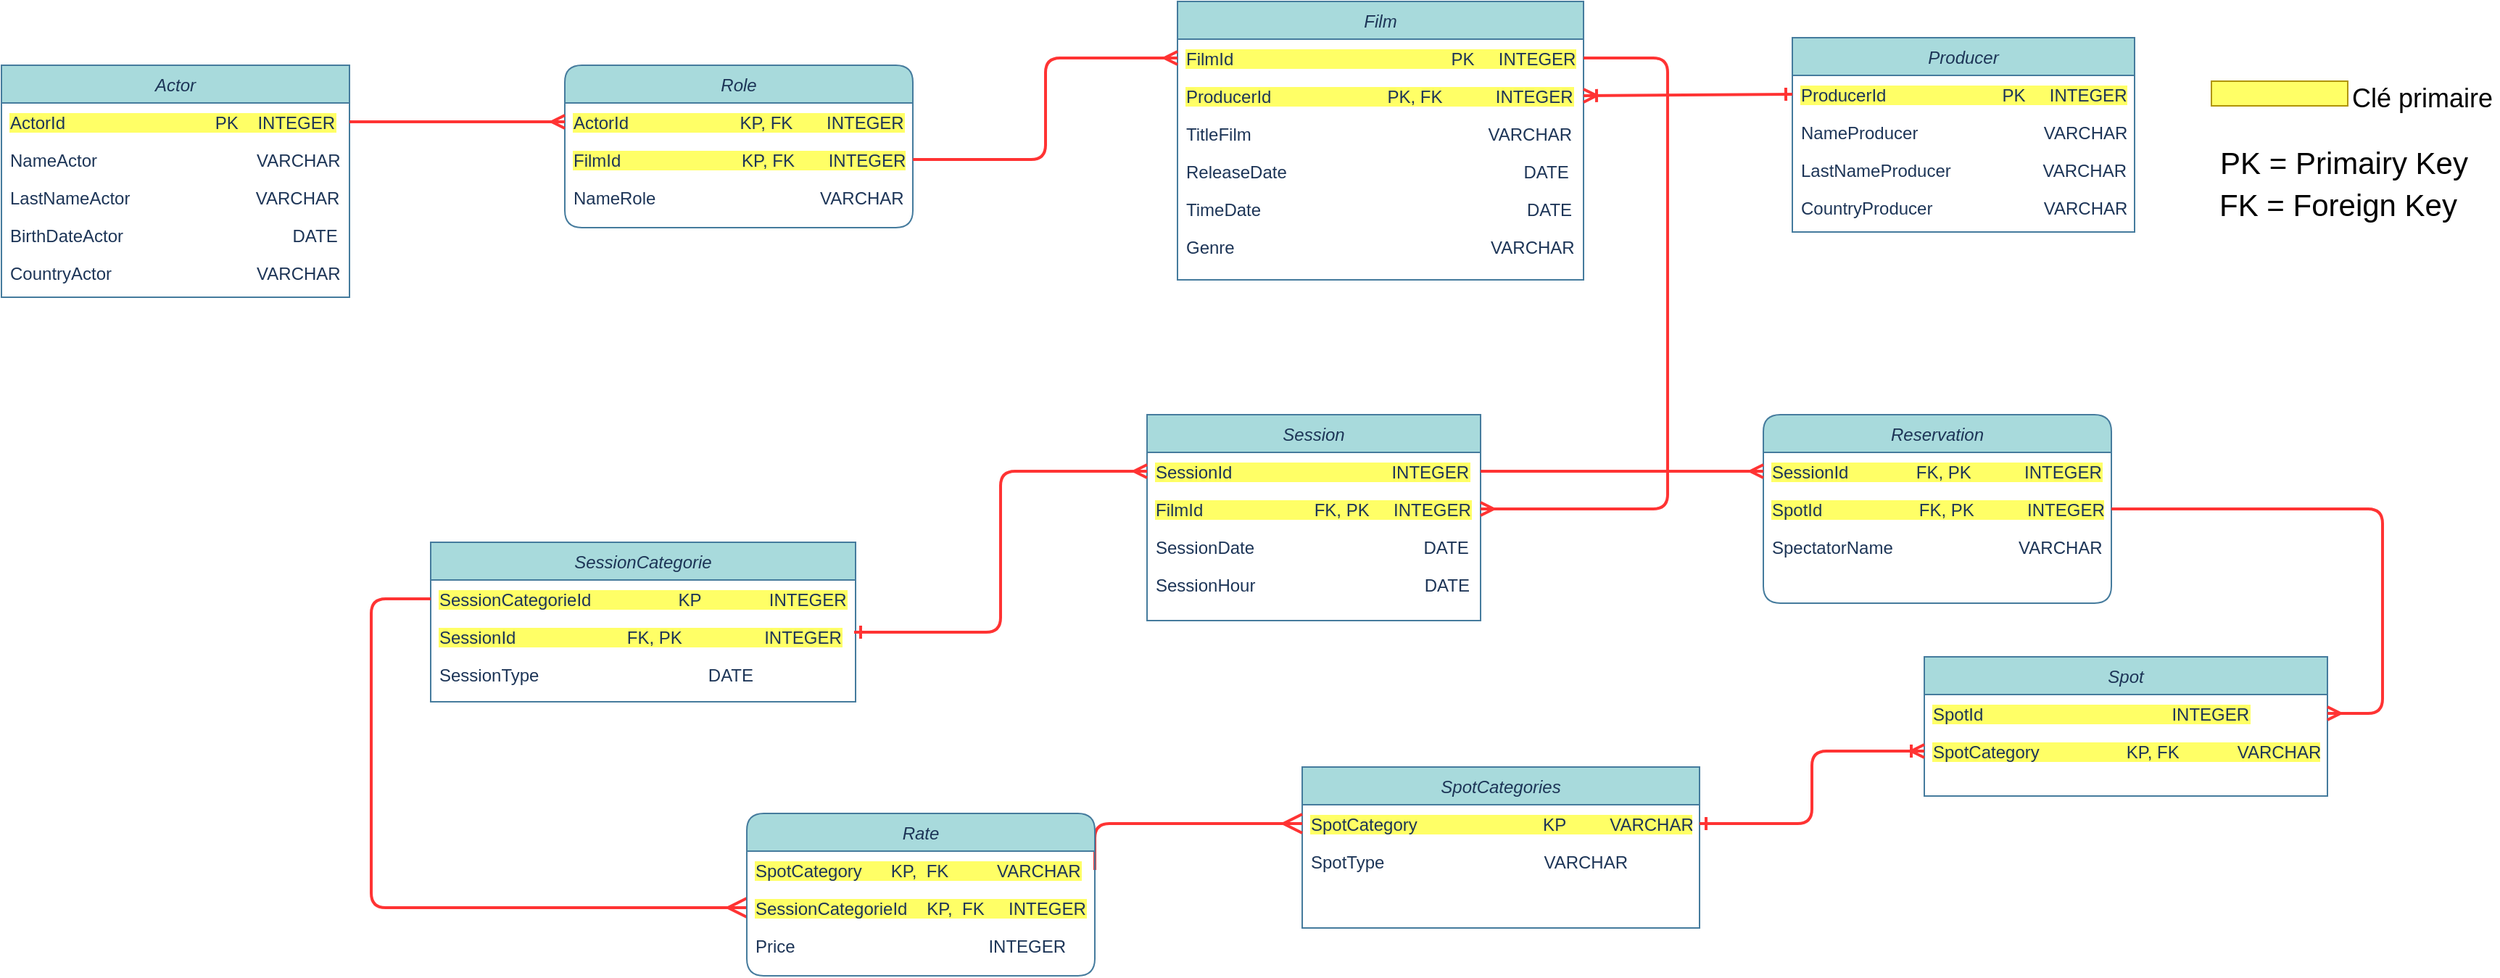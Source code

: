 <mxfile>
    <diagram id="C5RBs43oDa-KdzZeNtuy" name="Page-1">
        <mxGraphModel dx="2920" dy="767" grid="0" gridSize="10" guides="1" tooltips="1" connect="1" arrows="1" fold="1" page="0" pageScale="1" pageWidth="827" pageHeight="1169" background="#ffffff" math="0" shadow="0">
            <root>
                <mxCell id="WIyWlLk6GJQsqaUBKTNV-0"/>
                <mxCell id="WIyWlLk6GJQsqaUBKTNV-1" parent="WIyWlLk6GJQsqaUBKTNV-0"/>
                <mxCell id="zkfFHV4jXpPFQw0GAbJ--0" value="Actor" style="swimlane;fontStyle=2;align=center;verticalAlign=top;childLayout=stackLayout;horizontal=1;startSize=26;horizontalStack=0;resizeParent=1;resizeLast=0;collapsible=1;marginBottom=0;rounded=0;shadow=0;strokeWidth=1;fillColor=#A8DADC;strokeColor=#457B9D;fontColor=#1D3557;" parent="WIyWlLk6GJQsqaUBKTNV-1" vertex="1">
                    <mxGeometry x="-812" y="86" width="240" height="160" as="geometry">
                        <mxRectangle x="230" y="140" width="160" height="26" as="alternateBounds"/>
                    </mxGeometry>
                </mxCell>
                <mxCell id="zkfFHV4jXpPFQw0GAbJ--1" value="ActorId                               PK    INTEGER" style="text;align=left;verticalAlign=top;spacingLeft=4;spacingRight=4;overflow=hidden;rotatable=0;points=[[0,0.5],[1,0.5]];portConstraint=eastwest;fontColor=#1D3557;labelBackgroundColor=#FFFF66;" parent="zkfFHV4jXpPFQw0GAbJ--0" vertex="1">
                    <mxGeometry y="26" width="240" height="26" as="geometry"/>
                </mxCell>
                <mxCell id="zkfFHV4jXpPFQw0GAbJ--2" value="NameActor                                 VARCHAR        " style="text;align=left;verticalAlign=top;spacingLeft=4;spacingRight=4;overflow=hidden;rotatable=0;points=[[0,0.5],[1,0.5]];portConstraint=eastwest;rounded=0;shadow=0;html=0;fontColor=#1D3557;" parent="zkfFHV4jXpPFQw0GAbJ--0" vertex="1">
                    <mxGeometry y="52" width="240" height="26" as="geometry"/>
                </mxCell>
                <mxCell id="zkfFHV4jXpPFQw0GAbJ--3" value="LastNameActor                          VARCHAR&#10;    " style="text;align=left;verticalAlign=top;spacingLeft=4;spacingRight=4;overflow=hidden;rotatable=0;points=[[0,0.5],[1,0.5]];portConstraint=eastwest;rounded=0;shadow=0;html=0;fontColor=#1D3557;" parent="zkfFHV4jXpPFQw0GAbJ--0" vertex="1">
                    <mxGeometry y="78" width="240" height="26" as="geometry"/>
                </mxCell>
                <mxCell id="33" value="BirthDateActor                                   DATE&#10;    " style="text;align=left;verticalAlign=top;spacingLeft=4;spacingRight=4;overflow=hidden;rotatable=0;points=[[0,0.5],[1,0.5]];portConstraint=eastwest;rounded=0;shadow=0;html=0;fontColor=#1D3557;" parent="zkfFHV4jXpPFQw0GAbJ--0" vertex="1">
                    <mxGeometry y="104" width="240" height="26" as="geometry"/>
                </mxCell>
                <mxCell id="34" value="CountryActor                              VARCHAR&#10;    " style="text;align=left;verticalAlign=top;spacingLeft=4;spacingRight=4;overflow=hidden;rotatable=0;points=[[0,0.5],[1,0.5]];portConstraint=eastwest;rounded=0;shadow=0;html=0;fontColor=#1D3557;" parent="zkfFHV4jXpPFQw0GAbJ--0" vertex="1">
                    <mxGeometry y="130" width="240" height="26" as="geometry"/>
                </mxCell>
                <mxCell id="m7i6g0grJaD8s1bZtLf1-5" value="Film" style="swimlane;fontStyle=2;align=center;verticalAlign=top;childLayout=stackLayout;horizontal=1;startSize=26;horizontalStack=0;resizeParent=1;resizeLast=0;collapsible=1;marginBottom=0;rounded=0;shadow=0;strokeWidth=1;fillColor=#A8DADC;strokeColor=#457B9D;fontColor=#1D3557;" parent="WIyWlLk6GJQsqaUBKTNV-1" vertex="1">
                    <mxGeometry x="-1" y="42" width="280" height="192" as="geometry">
                        <mxRectangle x="230" y="140" width="160" height="26" as="alternateBounds"/>
                    </mxGeometry>
                </mxCell>
                <mxCell id="m7i6g0grJaD8s1bZtLf1-6" value="FilmId                                             PK     INTEGER" style="text;align=left;verticalAlign=top;spacingLeft=4;spacingRight=4;overflow=hidden;rotatable=0;points=[[0,0.5],[1,0.5]];portConstraint=eastwest;fontColor=#1D3557;labelBackgroundColor=#FFFF66;" parent="m7i6g0grJaD8s1bZtLf1-5" vertex="1">
                    <mxGeometry y="26" width="280" height="26" as="geometry"/>
                </mxCell>
                <mxCell id="84" value="ProducerId                        PK, FK           INTEGER" style="text;align=left;verticalAlign=top;spacingLeft=4;spacingRight=4;overflow=hidden;rotatable=0;points=[[0,0.5],[1,0.5]];portConstraint=eastwest;fontColor=#1D3557;labelBackgroundColor=#FFFF66;" parent="m7i6g0grJaD8s1bZtLf1-5" vertex="1">
                    <mxGeometry y="52" width="280" height="26" as="geometry"/>
                </mxCell>
                <mxCell id="m7i6g0grJaD8s1bZtLf1-7" value="TitleFilm                                                 VARCHAR        " style="text;align=left;verticalAlign=top;spacingLeft=4;spacingRight=4;overflow=hidden;rotatable=0;points=[[0,0.5],[1,0.5]];portConstraint=eastwest;rounded=0;shadow=0;html=0;fontColor=#1D3557;" parent="m7i6g0grJaD8s1bZtLf1-5" vertex="1">
                    <mxGeometry y="78" width="280" height="26" as="geometry"/>
                </mxCell>
                <mxCell id="m7i6g0grJaD8s1bZtLf1-8" value="ReleaseDate                                                 DATE&#10;    " style="text;align=left;verticalAlign=top;spacingLeft=4;spacingRight=4;overflow=hidden;rotatable=0;points=[[0,0.5],[1,0.5]];portConstraint=eastwest;rounded=0;shadow=0;html=0;fontColor=#1D3557;" parent="m7i6g0grJaD8s1bZtLf1-5" vertex="1">
                    <mxGeometry y="104" width="280" height="26" as="geometry"/>
                </mxCell>
                <mxCell id="27" value="TimeDate                                                       DATE&#10;    " style="text;align=left;verticalAlign=top;spacingLeft=4;spacingRight=4;overflow=hidden;rotatable=0;points=[[0,0.5],[1,0.5]];portConstraint=eastwest;rounded=0;shadow=0;html=0;fontColor=#1D3557;" parent="m7i6g0grJaD8s1bZtLf1-5" vertex="1">
                    <mxGeometry y="130" width="280" height="26" as="geometry"/>
                </mxCell>
                <mxCell id="102" value="Genre                                                     VARCHAR&#10;    " style="text;align=left;verticalAlign=top;spacingLeft=4;spacingRight=4;overflow=hidden;rotatable=0;points=[[0,0.5],[1,0.5]];portConstraint=eastwest;rounded=0;shadow=0;html=0;fontColor=#1D3557;" parent="m7i6g0grJaD8s1bZtLf1-5" vertex="1">
                    <mxGeometry y="156" width="280" height="31" as="geometry"/>
                </mxCell>
                <mxCell id="m7i6g0grJaD8s1bZtLf1-12" value="Producer" style="swimlane;fontStyle=2;align=center;verticalAlign=top;childLayout=stackLayout;horizontal=1;startSize=26;horizontalStack=0;resizeParent=1;resizeLast=0;collapsible=1;marginBottom=0;rounded=0;shadow=0;strokeWidth=1;fillColor=#A8DADC;strokeColor=#457B9D;fontColor=#1D3557;" parent="WIyWlLk6GJQsqaUBKTNV-1" vertex="1">
                    <mxGeometry x="423" y="67" width="236" height="134" as="geometry">
                        <mxRectangle x="230" y="140" width="160" height="26" as="alternateBounds"/>
                    </mxGeometry>
                </mxCell>
                <mxCell id="m7i6g0grJaD8s1bZtLf1-13" value="ProducerId                        PK     INTEGER" style="text;align=left;verticalAlign=top;spacingLeft=4;spacingRight=4;overflow=hidden;rotatable=0;points=[[0,0.5],[1,0.5]];portConstraint=eastwest;fontColor=#1D3557;labelBackgroundColor=#FFFF66;" parent="m7i6g0grJaD8s1bZtLf1-12" vertex="1">
                    <mxGeometry y="26" width="236" height="26" as="geometry"/>
                </mxCell>
                <mxCell id="m7i6g0grJaD8s1bZtLf1-14" value="NameProducer                          VARCHAR        " style="text;align=left;verticalAlign=top;spacingLeft=4;spacingRight=4;overflow=hidden;rotatable=0;points=[[0,0.5],[1,0.5]];portConstraint=eastwest;rounded=0;shadow=0;html=0;fontColor=#1D3557;" parent="m7i6g0grJaD8s1bZtLf1-12" vertex="1">
                    <mxGeometry y="52" width="236" height="26" as="geometry"/>
                </mxCell>
                <mxCell id="m7i6g0grJaD8s1bZtLf1-15" value="LastNameProducer                   VARCHAR&#10;    " style="text;align=left;verticalAlign=top;spacingLeft=4;spacingRight=4;overflow=hidden;rotatable=0;points=[[0,0.5],[1,0.5]];portConstraint=eastwest;rounded=0;shadow=0;html=0;fontColor=#1D3557;" parent="m7i6g0grJaD8s1bZtLf1-12" vertex="1">
                    <mxGeometry y="78" width="236" height="26" as="geometry"/>
                </mxCell>
                <mxCell id="31" value="CountryProducer                       VARCHAR&#10;    " style="text;align=left;verticalAlign=top;spacingLeft=4;spacingRight=4;overflow=hidden;rotatable=0;points=[[0,0.5],[1,0.5]];portConstraint=eastwest;rounded=0;shadow=0;html=0;fontColor=#1D3557;" parent="m7i6g0grJaD8s1bZtLf1-12" vertex="1">
                    <mxGeometry y="104" width="236" height="26" as="geometry"/>
                </mxCell>
                <mxCell id="m7i6g0grJaD8s1bZtLf1-20" value="" style="endArrow=ERoneToMany;endFill=0;shadow=0;strokeWidth=2;rounded=0;edgeStyle=elbowEdgeStyle;elbow=vertical;exitX=0;exitY=0.5;exitDx=0;exitDy=0;fontColor=#1D3557;labelBackgroundColor=#F1FAEE;entryX=1;entryY=0.5;entryDx=0;entryDy=0;strokeColor=#FF3333;startArrow=ERone;startFill=0;" parent="WIyWlLk6GJQsqaUBKTNV-1" source="m7i6g0grJaD8s1bZtLf1-13" target="84" edge="1">
                    <mxGeometry width="160" relative="1" as="geometry">
                        <mxPoint x="390" y="110" as="sourcePoint"/>
                        <mxPoint x="298" y="103" as="targetPoint"/>
                        <Array as="points">
                            <mxPoint x="364" y="107"/>
                            <mxPoint x="280" y="114.5"/>
                        </Array>
                    </mxGeometry>
                </mxCell>
                <mxCell id="m7i6g0grJaD8s1bZtLf1-30" value="" style="edgeStyle=orthogonalEdgeStyle;rounded=0;orthogonalLoop=1;jettySize=auto;html=1;exitX=0.5;exitY=0;exitDx=0;exitDy=0;entryX=0.5;entryY=0;entryDx=0;entryDy=0;strokeColor=#457B9D;fontColor=#1D3557;labelBackgroundColor=#F1FAEE;" parent="WIyWlLk6GJQsqaUBKTNV-1" source="m7i6g0grJaD8s1bZtLf1-23" target="m7i6g0grJaD8s1bZtLf1-23" edge="1">
                    <mxGeometry relative="1" as="geometry"/>
                </mxCell>
                <mxCell id="m7i6g0grJaD8s1bZtLf1-23" value="Session" style="swimlane;fontStyle=2;align=center;verticalAlign=top;childLayout=stackLayout;horizontal=1;startSize=26;horizontalStack=0;resizeParent=1;resizeLast=0;collapsible=1;marginBottom=0;rounded=0;shadow=0;strokeWidth=1;fillColor=#A8DADC;strokeColor=#457B9D;fontColor=#1D3557;" parent="WIyWlLk6GJQsqaUBKTNV-1" vertex="1">
                    <mxGeometry x="-22" y="327" width="230" height="142" as="geometry">
                        <mxRectangle x="230" y="140" width="160" height="26" as="alternateBounds"/>
                    </mxGeometry>
                </mxCell>
                <mxCell id="m7i6g0grJaD8s1bZtLf1-24" value="SessionId                                 INTEGER" style="text;align=left;verticalAlign=top;spacingLeft=4;spacingRight=4;overflow=hidden;rotatable=0;points=[[0,0.5],[1,0.5]];portConstraint=eastwest;fontColor=#1D3557;labelBackgroundColor=#FFFF66;" parent="m7i6g0grJaD8s1bZtLf1-23" vertex="1">
                    <mxGeometry y="26" width="230" height="26" as="geometry"/>
                </mxCell>
                <mxCell id="89" value="FilmId                       FK, PK     INTEGER" style="text;align=left;verticalAlign=top;spacingLeft=4;spacingRight=4;overflow=hidden;rotatable=0;points=[[0,0.5],[1,0.5]];portConstraint=eastwest;fontColor=#1D3557;labelBackgroundColor=#FFFF66;" parent="m7i6g0grJaD8s1bZtLf1-23" vertex="1">
                    <mxGeometry y="52" width="230" height="26" as="geometry"/>
                </mxCell>
                <mxCell id="m7i6g0grJaD8s1bZtLf1-25" value="SessionDate                                   DATE        " style="text;align=left;verticalAlign=top;spacingLeft=4;spacingRight=4;overflow=hidden;rotatable=0;points=[[0,0.5],[1,0.5]];portConstraint=eastwest;rounded=0;shadow=0;html=0;fontColor=#1D3557;" parent="m7i6g0grJaD8s1bZtLf1-23" vertex="1">
                    <mxGeometry y="78" width="230" height="26" as="geometry"/>
                </mxCell>
                <mxCell id="m7i6g0grJaD8s1bZtLf1-26" value="SessionHour                                   DATE" style="text;align=left;verticalAlign=top;spacingLeft=4;spacingRight=4;overflow=hidden;rotatable=0;points=[[0,0.5],[1,0.5]];portConstraint=eastwest;rounded=0;shadow=0;html=0;fontColor=#1D3557;" parent="m7i6g0grJaD8s1bZtLf1-23" vertex="1">
                    <mxGeometry y="104" width="230" height="26" as="geometry"/>
                </mxCell>
                <mxCell id="0" value="" style="edgeStyle=orthogonalEdgeStyle;rounded=0;orthogonalLoop=1;jettySize=auto;html=1;exitX=0.5;exitY=0;exitDx=0;exitDy=0;entryX=0.5;entryY=0;entryDx=0;entryDy=0;strokeColor=#457B9D;fontColor=#1D3557;labelBackgroundColor=#F1FAEE;" parent="WIyWlLk6GJQsqaUBKTNV-1" edge="1">
                    <mxGeometry relative="1" as="geometry">
                        <mxPoint x="601" y="332" as="sourcePoint"/>
                        <mxPoint x="601" y="332" as="targetPoint"/>
                    </mxGeometry>
                </mxCell>
                <mxCell id="6" value="" style="edgeStyle=orthogonalEdgeStyle;rounded=0;orthogonalLoop=1;jettySize=auto;html=1;exitX=0.5;exitY=0;exitDx=0;exitDy=0;entryX=0.5;entryY=0;entryDx=0;entryDy=0;strokeColor=#457B9D;fontColor=#1D3557;labelBackgroundColor=#F1FAEE;" parent="WIyWlLk6GJQsqaUBKTNV-1" source="7" target="7" edge="1">
                    <mxGeometry relative="1" as="geometry"/>
                </mxCell>
                <mxCell id="7" value="Spot" style="swimlane;fontStyle=2;align=center;verticalAlign=top;childLayout=stackLayout;horizontal=1;startSize=26;horizontalStack=0;resizeParent=1;resizeLast=0;collapsible=1;marginBottom=0;rounded=0;shadow=0;strokeWidth=1;fillColor=#A8DADC;strokeColor=#457B9D;fontColor=#1D3557;" parent="WIyWlLk6GJQsqaUBKTNV-1" vertex="1">
                    <mxGeometry x="514" y="494" width="278" height="96" as="geometry">
                        <mxRectangle x="230" y="140" width="160" height="26" as="alternateBounds"/>
                    </mxGeometry>
                </mxCell>
                <mxCell id="8" value="SpotId                                       INTEGER" style="text;align=left;verticalAlign=top;spacingLeft=4;spacingRight=4;overflow=hidden;rotatable=0;points=[[0,0.5],[1,0.5]];portConstraint=eastwest;fontColor=#1D3557;labelBackgroundColor=#FFFF66;" parent="7" vertex="1">
                    <mxGeometry y="26" width="278" height="26" as="geometry"/>
                </mxCell>
                <mxCell id="96" value="SpotCategory                  KP, FK            VARCHAR" style="text;align=left;verticalAlign=top;spacingLeft=4;spacingRight=4;overflow=hidden;rotatable=0;points=[[0,0.5],[1,0.5]];portConstraint=eastwest;fontColor=#1D3557;labelBackgroundColor=#FFFF66;" parent="7" vertex="1">
                    <mxGeometry y="52" width="278" height="26" as="geometry"/>
                </mxCell>
                <mxCell id="12" value="" style="edgeStyle=orthogonalEdgeStyle;rounded=0;orthogonalLoop=1;jettySize=auto;html=1;exitX=0.5;exitY=0;exitDx=0;exitDy=0;entryX=0.5;entryY=0;entryDx=0;entryDy=0;strokeColor=#457B9D;fontColor=#1D3557;labelBackgroundColor=#F1FAEE;" parent="WIyWlLk6GJQsqaUBKTNV-1" source="13" target="13" edge="1">
                    <mxGeometry relative="1" as="geometry"/>
                </mxCell>
                <mxCell id="13" value="SpotCategories" style="swimlane;fontStyle=2;align=center;verticalAlign=top;childLayout=stackLayout;horizontal=1;startSize=26;horizontalStack=0;resizeParent=1;resizeLast=0;collapsible=1;marginBottom=0;rounded=0;shadow=0;strokeWidth=1;fillColor=#A8DADC;strokeColor=#457B9D;fontColor=#1D3557;" parent="WIyWlLk6GJQsqaUBKTNV-1" vertex="1">
                    <mxGeometry x="85" y="570" width="274" height="111" as="geometry">
                        <mxRectangle x="230" y="140" width="160" height="26" as="alternateBounds"/>
                    </mxGeometry>
                </mxCell>
                <mxCell id="14" value="SpotCategory                          KP         VARCHAR" style="text;align=left;verticalAlign=top;spacingLeft=4;spacingRight=4;overflow=hidden;rotatable=0;points=[[0,0.5],[1,0.5]];portConstraint=eastwest;fontColor=#1D3557;labelBackgroundColor=#FFFF66;" parent="13" vertex="1">
                    <mxGeometry y="26" width="274" height="26" as="geometry"/>
                </mxCell>
                <mxCell id="15" value="SpotType                                 VARCHAR" style="text;align=left;verticalAlign=top;spacingLeft=4;spacingRight=4;overflow=hidden;rotatable=0;points=[[0,0.5],[1,0.5]];portConstraint=eastwest;rounded=0;shadow=0;html=0;fontColor=#1D3557;" parent="13" vertex="1">
                    <mxGeometry y="52" width="274" height="26" as="geometry"/>
                </mxCell>
                <mxCell id="17" value="" style="edgeStyle=orthogonalEdgeStyle;rounded=0;orthogonalLoop=1;jettySize=auto;html=1;exitX=0.5;exitY=0;exitDx=0;exitDy=0;entryX=0.5;entryY=0;entryDx=0;entryDy=0;strokeColor=#457B9D;fontColor=#1D3557;labelBackgroundColor=#F1FAEE;" parent="WIyWlLk6GJQsqaUBKTNV-1" edge="1">
                    <mxGeometry relative="1" as="geometry">
                        <mxPoint x="106" y="342" as="sourcePoint"/>
                        <mxPoint x="106" y="342" as="targetPoint"/>
                    </mxGeometry>
                </mxCell>
                <mxCell id="18" value="" style="edgeStyle=orthogonalEdgeStyle;rounded=0;orthogonalLoop=1;jettySize=auto;html=1;exitX=0.5;exitY=0;exitDx=0;exitDy=0;entryX=0.5;entryY=0;entryDx=0;entryDy=0;strokeColor=#457B9D;fontColor=#1D3557;labelBackgroundColor=#F1FAEE;" parent="WIyWlLk6GJQsqaUBKTNV-1" source="19" target="19" edge="1">
                    <mxGeometry relative="1" as="geometry"/>
                </mxCell>
                <mxCell id="19" value="SessionCategorie" style="swimlane;fontStyle=2;align=center;verticalAlign=top;childLayout=stackLayout;horizontal=1;startSize=26;horizontalStack=0;resizeParent=1;resizeLast=0;collapsible=1;marginBottom=0;rounded=0;shadow=0;strokeWidth=1;fillColor=#A8DADC;strokeColor=#457B9D;fontColor=#1D3557;" parent="WIyWlLk6GJQsqaUBKTNV-1" vertex="1">
                    <mxGeometry x="-516" y="415" width="293" height="110" as="geometry">
                        <mxRectangle x="230" y="140" width="160" height="26" as="alternateBounds"/>
                    </mxGeometry>
                </mxCell>
                <mxCell id="20" value="SessionCategorieId                  KP              INTEGER" style="text;align=left;verticalAlign=top;spacingLeft=4;spacingRight=4;overflow=hidden;rotatable=0;points=[[0,0.5],[1,0.5]];portConstraint=eastwest;fontColor=#1D3557;labelBackgroundColor=#FFFF66;" parent="19" vertex="1">
                    <mxGeometry y="26" width="293" height="26" as="geometry"/>
                </mxCell>
                <mxCell id="93" value="SessionId                       FK, PK                 INTEGER" style="text;align=left;verticalAlign=top;spacingLeft=4;spacingRight=4;overflow=hidden;rotatable=0;points=[[0,0.5],[1,0.5]];portConstraint=eastwest;fontColor=#1D3557;labelBackgroundColor=#FFFF66;" parent="19" vertex="1">
                    <mxGeometry y="52" width="293" height="26" as="geometry"/>
                </mxCell>
                <mxCell id="22" value="SessionType                                   DATE" style="text;align=left;verticalAlign=top;spacingLeft=4;spacingRight=4;overflow=hidden;rotatable=0;points=[[0,0.5],[1,0.5]];portConstraint=eastwest;rounded=0;shadow=0;html=0;fontColor=#1D3557;" parent="19" vertex="1">
                    <mxGeometry y="78" width="293" height="26" as="geometry"/>
                </mxCell>
                <mxCell id="23" value="" style="edgeStyle=orthogonalEdgeStyle;rounded=0;orthogonalLoop=1;jettySize=auto;html=1;exitX=0.5;exitY=0;exitDx=0;exitDy=0;entryX=0.5;entryY=0;entryDx=0;entryDy=0;strokeColor=#457B9D;fontColor=#1D3557;labelBackgroundColor=#F1FAEE;" parent="WIyWlLk6GJQsqaUBKTNV-1" edge="1">
                    <mxGeometry relative="1" as="geometry">
                        <mxPoint x="116" y="352" as="sourcePoint"/>
                        <mxPoint x="116" y="352" as="targetPoint"/>
                    </mxGeometry>
                </mxCell>
                <mxCell id="36" value="" style="whiteSpace=wrap;html=1;labelBackgroundColor=#FFFF66;fontColor=#000000;strokeColor=#B09500;fillColor=#FFFF66;" parent="WIyWlLk6GJQsqaUBKTNV-1" vertex="1">
                    <mxGeometry x="712" y="97" width="94" height="17" as="geometry"/>
                </mxCell>
                <mxCell id="37" value="&lt;font style=&quot;font-size: 18px&quot;&gt;Clé primaire&lt;/font&gt;" style="text;html=1;align=center;verticalAlign=middle;resizable=0;points=[];autosize=1;strokeColor=none;fontColor=#000000;" parent="WIyWlLk6GJQsqaUBKTNV-1" vertex="1">
                    <mxGeometry x="803" y="99.5" width="107" height="19" as="geometry"/>
                </mxCell>
                <mxCell id="61" value="" style="endArrow=ERmany;endSize=10;endFill=0;shadow=0;strokeWidth=2;rounded=1;edgeStyle=elbowEdgeStyle;elbow=vertical;fontColor=#1D3557;labelBackgroundColor=#F1FAEE;startArrow=none;startFill=0;exitX=0;exitY=0.5;exitDx=0;exitDy=0;entryX=0;entryY=0.5;entryDx=0;entryDy=0;fillColor=#e51400;strokeColor=#FF3333;" parent="WIyWlLk6GJQsqaUBKTNV-1" source="20" target="83" edge="1">
                    <mxGeometry width="160" relative="1" as="geometry">
                        <mxPoint x="-358" y="530" as="sourcePoint"/>
                        <mxPoint x="-353" y="649" as="targetPoint"/>
                        <Array as="points">
                            <mxPoint x="-557" y="646"/>
                            <mxPoint x="-222.5" y="592"/>
                            <mxPoint x="-322.5" y="633"/>
                            <mxPoint x="-352.5" y="616.5"/>
                        </Array>
                    </mxGeometry>
                </mxCell>
                <mxCell id="64" value="" style="endArrow=ERmany;endSize=10;endFill=0;shadow=0;strokeWidth=2;rounded=1;edgeStyle=elbowEdgeStyle;elbow=vertical;fontColor=#1D3557;labelBackgroundColor=#F1FAEE;startArrow=none;startFill=0;entryX=0;entryY=0.5;entryDx=0;entryDy=0;exitX=1;exitY=0.5;exitDx=0;exitDy=0;fillColor=#e51400;strokeColor=#FF3333;" parent="WIyWlLk6GJQsqaUBKTNV-1" source="82" target="14" edge="1">
                    <mxGeometry width="160" relative="1" as="geometry">
                        <mxPoint x="-5" y="646" as="sourcePoint"/>
                        <mxPoint x="-14" y="589" as="targetPoint"/>
                        <Array as="points">
                            <mxPoint x="40" y="609"/>
                            <mxPoint x="-32.43" y="640.32"/>
                            <mxPoint x="-62.43" y="623.82"/>
                        </Array>
                    </mxGeometry>
                </mxCell>
                <mxCell id="66" value="Role" style="swimlane;fontStyle=2;align=center;verticalAlign=top;childLayout=stackLayout;horizontal=1;startSize=26;horizontalStack=0;resizeParent=1;resizeLast=0;collapsible=1;marginBottom=0;rounded=1;shadow=0;strokeWidth=1;fillColor=#A8DADC;strokeColor=#457B9D;fontColor=#1D3557;" parent="WIyWlLk6GJQsqaUBKTNV-1" vertex="1">
                    <mxGeometry x="-423.5" y="86" width="240" height="112" as="geometry">
                        <mxRectangle x="230" y="140" width="160" height="26" as="alternateBounds"/>
                    </mxGeometry>
                </mxCell>
                <mxCell id="67" value="ActorId                       KP, FK       INTEGER" style="text;align=left;verticalAlign=top;spacingLeft=4;spacingRight=4;overflow=hidden;rotatable=0;points=[[0,0.5],[1,0.5]];portConstraint=eastwest;fontColor=#1D3557;labelBackgroundColor=#FFFF66;" parent="66" vertex="1">
                    <mxGeometry y="26" width="240" height="26" as="geometry"/>
                </mxCell>
                <mxCell id="73" value="FilmId                         KP, FK       INTEGER" style="text;align=left;verticalAlign=top;spacingLeft=4;spacingRight=4;overflow=hidden;rotatable=0;points=[[0,0.5],[1,0.5]];portConstraint=eastwest;fontColor=#1D3557;labelBackgroundColor=#FFFF66;" parent="66" vertex="1">
                    <mxGeometry y="52" width="240" height="26" as="geometry"/>
                </mxCell>
                <mxCell id="68" value="NameRole                                  VARCHAR        " style="text;align=left;verticalAlign=top;spacingLeft=4;spacingRight=4;overflow=hidden;rotatable=0;points=[[0,0.5],[1,0.5]];portConstraint=eastwest;rounded=0;shadow=0;html=0;fontColor=#1D3557;" parent="66" vertex="1">
                    <mxGeometry y="78" width="240" height="26" as="geometry"/>
                </mxCell>
                <mxCell id="74" value="Rate" style="swimlane;fontStyle=2;align=center;verticalAlign=top;childLayout=stackLayout;horizontal=1;startSize=26;horizontalStack=0;resizeParent=1;resizeLast=0;collapsible=1;marginBottom=0;rounded=1;shadow=0;strokeWidth=1;fillColor=#A8DADC;strokeColor=#457B9D;fontColor=#1D3557;" parent="WIyWlLk6GJQsqaUBKTNV-1" vertex="1">
                    <mxGeometry x="-298" y="602" width="240" height="112" as="geometry">
                        <mxRectangle x="230" y="140" width="160" height="26" as="alternateBounds"/>
                    </mxGeometry>
                </mxCell>
                <mxCell id="82" value="SpotCategory      KP,  FK          VARCHAR" style="text;align=left;verticalAlign=top;spacingLeft=4;spacingRight=4;overflow=hidden;rotatable=0;points=[[0,0.5],[1,0.5]];portConstraint=eastwest;fontColor=#1D3557;labelBackgroundColor=#FFFF66;" parent="74" vertex="1">
                    <mxGeometry y="26" width="240" height="26" as="geometry"/>
                </mxCell>
                <mxCell id="83" value="SessionCategorieId    KP,  FK     INTEGER" style="text;align=left;verticalAlign=top;spacingLeft=4;spacingRight=4;overflow=hidden;rotatable=0;points=[[0,0.5],[1,0.5]];portConstraint=eastwest;fontColor=#1D3557;labelBackgroundColor=#FFFF66;" parent="74" vertex="1">
                    <mxGeometry y="52" width="240" height="26" as="geometry"/>
                </mxCell>
                <mxCell id="77" value="Price                                        INTEGER" style="text;align=left;verticalAlign=top;spacingLeft=4;spacingRight=4;overflow=hidden;rotatable=0;points=[[0,0.5],[1,0.5]];portConstraint=eastwest;rounded=0;shadow=0;html=0;fontColor=#1D3557;" parent="74" vertex="1">
                    <mxGeometry y="78" width="240" height="26" as="geometry"/>
                </mxCell>
                <mxCell id="78" value="Reservation" style="swimlane;fontStyle=2;align=center;verticalAlign=top;childLayout=stackLayout;horizontal=1;startSize=26;horizontalStack=0;resizeParent=1;resizeLast=0;collapsible=1;marginBottom=0;rounded=1;shadow=0;strokeWidth=1;fillColor=#A8DADC;strokeColor=#457B9D;fontColor=#1D3557;" parent="WIyWlLk6GJQsqaUBKTNV-1" vertex="1">
                    <mxGeometry x="403" y="327" width="240" height="130" as="geometry">
                        <mxRectangle x="230" y="140" width="160" height="26" as="alternateBounds"/>
                    </mxGeometry>
                </mxCell>
                <mxCell id="99" value="SessionId              FK, PK           INTEGER" style="text;align=left;verticalAlign=top;spacingLeft=4;spacingRight=4;overflow=hidden;rotatable=0;points=[[0,0.5],[1,0.5]];portConstraint=eastwest;fontColor=#1D3557;labelBackgroundColor=#FFFF66;" parent="78" vertex="1">
                    <mxGeometry y="26" width="240" height="26" as="geometry"/>
                </mxCell>
                <mxCell id="98" value="SpotId                    FK, PK           INTEGER" style="text;align=left;verticalAlign=top;spacingLeft=4;spacingRight=4;overflow=hidden;rotatable=0;points=[[0,0.5],[1,0.5]];portConstraint=eastwest;fontColor=#1D3557;labelBackgroundColor=#FFFF66;" parent="78" vertex="1">
                    <mxGeometry y="52" width="240" height="26" as="geometry"/>
                </mxCell>
                <mxCell id="81" value="SpectatorName                          VARCHAR" style="text;align=left;verticalAlign=top;spacingLeft=4;spacingRight=4;overflow=hidden;rotatable=0;points=[[0,0.5],[1,0.5]];portConstraint=eastwest;rounded=0;shadow=0;html=0;fontColor=#1D3557;" parent="78" vertex="1">
                    <mxGeometry y="78" width="240" height="26" as="geometry"/>
                </mxCell>
                <mxCell id="85" value="&lt;span style=&quot;color: rgb(0 , 0 , 0) ; font-size: 21px&quot;&gt;PK = Primairy Key&lt;/span&gt;" style="text;html=1;align=center;verticalAlign=middle;resizable=0;points=[];autosize=1;strokeColor=none;" parent="WIyWlLk6GJQsqaUBKTNV-1" vertex="1">
                    <mxGeometry x="712" y="143" width="181" height="20" as="geometry"/>
                </mxCell>
                <mxCell id="87" value="&lt;span style=&quot;color: rgb(0 , 0 , 0) ; font-size: 21px&quot;&gt;FK = Foreign Key&lt;/span&gt;" style="text;html=1;align=center;verticalAlign=middle;resizable=0;points=[];autosize=1;strokeColor=none;" parent="WIyWlLk6GJQsqaUBKTNV-1" vertex="1">
                    <mxGeometry x="712" y="172" width="174" height="20" as="geometry"/>
                </mxCell>
                <mxCell id="94" value="" style="edgeStyle=elbowEdgeStyle;elbow=horizontal;endArrow=ERone;html=1;strokeColor=#FF3333;strokeWidth=2;exitX=0;exitY=0.5;exitDx=0;exitDy=0;endFill=0;startArrow=ERmany;startFill=0;" parent="WIyWlLk6GJQsqaUBKTNV-1" source="m7i6g0grJaD8s1bZtLf1-24" edge="1">
                    <mxGeometry width="50" height="50" relative="1" as="geometry">
                        <mxPoint x="-64" y="467" as="sourcePoint"/>
                        <mxPoint x="-224" y="477" as="targetPoint"/>
                    </mxGeometry>
                </mxCell>
                <mxCell id="95" value="" style="edgeStyle=elbowEdgeStyle;elbow=horizontal;endArrow=ERone;html=1;strokeColor=#FF3333;strokeWidth=2;exitX=0;exitY=0.5;exitDx=0;exitDy=0;endFill=0;startArrow=ERoneToMany;startFill=0;entryX=1;entryY=0.5;entryDx=0;entryDy=0;" parent="WIyWlLk6GJQsqaUBKTNV-1" source="96" target="14" edge="1">
                    <mxGeometry width="50" height="50" relative="1" as="geometry">
                        <mxPoint x="536.88" y="602" as="sourcePoint"/>
                        <mxPoint x="366" y="610" as="targetPoint"/>
                    </mxGeometry>
                </mxCell>
                <mxCell id="100" value="" style="edgeStyle=elbowEdgeStyle;elbow=horizontal;endArrow=none;html=1;strokeColor=#FF3333;strokeWidth=2;entryX=1;entryY=0.5;entryDx=0;entryDy=0;endFill=0;startArrow=ERmany;startFill=0;" parent="WIyWlLk6GJQsqaUBKTNV-1" target="m7i6g0grJaD8s1bZtLf1-24" edge="1">
                    <mxGeometry width="50" height="50" relative="1" as="geometry">
                        <mxPoint x="403" y="366" as="sourcePoint"/>
                        <mxPoint x="127.001" y="499" as="targetPoint"/>
                    </mxGeometry>
                </mxCell>
                <mxCell id="101" value="" style="edgeStyle=elbowEdgeStyle;elbow=horizontal;endArrow=none;html=1;strokeColor=#FF3333;strokeWidth=2;exitX=1;exitY=0.5;exitDx=0;exitDy=0;endFill=0;startArrow=ERmany;startFill=0;entryX=1;entryY=0.5;entryDx=0;entryDy=0;" parent="WIyWlLk6GJQsqaUBKTNV-1" source="8" target="98" edge="1">
                    <mxGeometry width="50" height="50" relative="1" as="geometry">
                        <mxPoint x="671" y="383" as="sourcePoint"/>
                        <mxPoint x="1032" y="535" as="targetPoint"/>
                        <Array as="points">
                            <mxPoint x="830" y="525"/>
                        </Array>
                    </mxGeometry>
                </mxCell>
                <mxCell id="103" value="" style="edgeStyle=elbowEdgeStyle;elbow=horizontal;endArrow=none;html=1;strokeColor=#FF3333;strokeWidth=2;entryX=1;entryY=0.5;entryDx=0;entryDy=0;endFill=0;startArrow=ERmany;startFill=0;exitX=0;exitY=0.5;exitDx=0;exitDy=0;" parent="WIyWlLk6GJQsqaUBKTNV-1" source="m7i6g0grJaD8s1bZtLf1-6" target="73" edge="1">
                    <mxGeometry width="50" height="50" relative="1" as="geometry">
                        <mxPoint x="9" y="114" as="sourcePoint"/>
                        <mxPoint x="-186" y="114" as="targetPoint"/>
                    </mxGeometry>
                </mxCell>
                <mxCell id="104" value="" style="edgeStyle=elbowEdgeStyle;elbow=horizontal;endArrow=none;html=1;strokeColor=#FF3333;strokeWidth=2;entryX=1;entryY=0.5;entryDx=0;entryDy=0;endFill=0;startArrow=ERmany;startFill=0;exitX=0;exitY=0.5;exitDx=0;exitDy=0;" parent="WIyWlLk6GJQsqaUBKTNV-1" source="67" target="zkfFHV4jXpPFQw0GAbJ--1" edge="1">
                    <mxGeometry width="50" height="50" relative="1" as="geometry">
                        <mxPoint x="-406.5" y="135.0" as="sourcePoint"/>
                        <mxPoint x="-589" y="205.0" as="targetPoint"/>
                    </mxGeometry>
                </mxCell>
                <mxCell id="106" value="" style="edgeStyle=elbowEdgeStyle;elbow=horizontal;endArrow=ERmany;html=1;strokeColor=#FF3333;strokeWidth=2;endFill=0;startArrow=none;startFill=0;exitX=1;exitY=0.5;exitDx=0;exitDy=0;entryX=1;entryY=0.5;entryDx=0;entryDy=0;" edge="1" parent="WIyWlLk6GJQsqaUBKTNV-1" source="m7i6g0grJaD8s1bZtLf1-6" target="89">
                    <mxGeometry width="50" height="50" relative="1" as="geometry">
                        <mxPoint x="413" y="376" as="sourcePoint"/>
                        <mxPoint x="354" y="262" as="targetPoint"/>
                        <Array as="points">
                            <mxPoint x="337" y="237"/>
                        </Array>
                    </mxGeometry>
                </mxCell>
            </root>
        </mxGraphModel>
    </diagram>
</mxfile>
